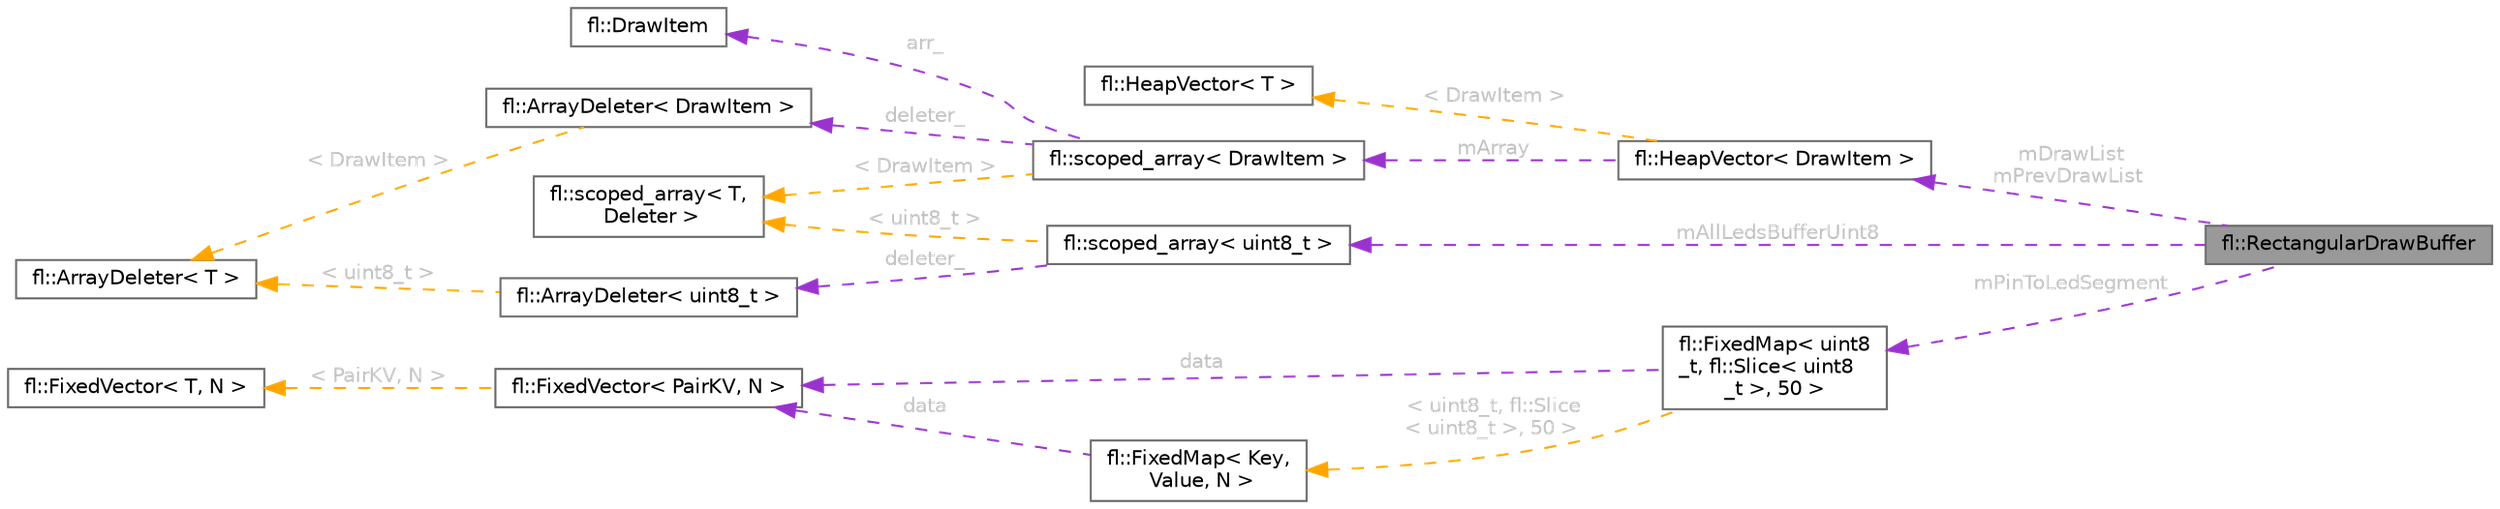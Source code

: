 digraph "fl::RectangularDrawBuffer"
{
 // LATEX_PDF_SIZE
  bgcolor="transparent";
  edge [fontname=Helvetica,fontsize=10,labelfontname=Helvetica,labelfontsize=10];
  node [fontname=Helvetica,fontsize=10,shape=box,height=0.2,width=0.4];
  rankdir="LR";
  Node1 [id="Node000001",label="fl::RectangularDrawBuffer",height=0.2,width=0.4,color="gray40", fillcolor="grey60", style="filled", fontcolor="black",tooltip=" "];
  Node2 -> Node1 [id="edge1_Node000001_Node000002",dir="back",color="darkorchid3",style="dashed",tooltip=" ",label=" mAllLedsBufferUint8",fontcolor="grey" ];
  Node2 [id="Node000002",label="fl::scoped_array\< uint8_t \>",height=0.2,width=0.4,color="gray40", fillcolor="white", style="filled",URL="$d3/d92/classfl_1_1scoped__array.html",tooltip=" "];
  Node3 -> Node2 [id="edge2_Node000002_Node000003",dir="back",color="darkorchid3",style="dashed",tooltip=" ",label=" deleter_",fontcolor="grey" ];
  Node3 [id="Node000003",label="fl::ArrayDeleter\< uint8_t \>",height=0.2,width=0.4,color="gray40", fillcolor="white", style="filled",URL="$df/db6/structfl_1_1_array_deleter.html",tooltip=" "];
  Node4 -> Node3 [id="edge3_Node000003_Node000004",dir="back",color="orange",style="dashed",tooltip=" ",label=" \< uint8_t \>",fontcolor="grey" ];
  Node4 [id="Node000004",label="fl::ArrayDeleter\< T \>",height=0.2,width=0.4,color="gray40", fillcolor="white", style="filled",URL="$df/db6/structfl_1_1_array_deleter.html",tooltip=" "];
  Node5 -> Node2 [id="edge4_Node000002_Node000005",dir="back",color="orange",style="dashed",tooltip=" ",label=" \< uint8_t \>",fontcolor="grey" ];
  Node5 [id="Node000005",label="fl::scoped_array\< T,\l Deleter \>",height=0.2,width=0.4,color="gray40", fillcolor="white", style="filled",URL="$d3/d92/classfl_1_1scoped__array.html",tooltip=" "];
  Node6 -> Node1 [id="edge5_Node000001_Node000006",dir="back",color="darkorchid3",style="dashed",tooltip=" ",label=" mPinToLedSegment",fontcolor="grey" ];
  Node6 [id="Node000006",label="fl::FixedMap\< uint8\l_t, fl::Slice\< uint8\l_t \>, 50 \>",height=0.2,width=0.4,color="gray40", fillcolor="white", style="filled",URL="$d2/df3/classfl_1_1_fixed_map.html",tooltip=" "];
  Node7 -> Node6 [id="edge6_Node000006_Node000007",dir="back",color="darkorchid3",style="dashed",tooltip=" ",label=" data",fontcolor="grey" ];
  Node7 [id="Node000007",label="fl::FixedVector\< PairKV, N \>",height=0.2,width=0.4,color="gray40", fillcolor="white", style="filled",URL="$d3/d73/classfl_1_1_fixed_vector.html",tooltip=" "];
  Node8 -> Node7 [id="edge7_Node000007_Node000008",dir="back",color="orange",style="dashed",tooltip=" ",label=" \< PairKV, N \>",fontcolor="grey" ];
  Node8 [id="Node000008",label="fl::FixedVector\< T, N \>",height=0.2,width=0.4,color="gray40", fillcolor="white", style="filled",URL="$d3/d73/classfl_1_1_fixed_vector.html",tooltip=" "];
  Node9 -> Node6 [id="edge8_Node000006_Node000009",dir="back",color="orange",style="dashed",tooltip=" ",label=" \< uint8_t, fl::Slice\l\< uint8_t \>, 50 \>",fontcolor="grey" ];
  Node9 [id="Node000009",label="fl::FixedMap\< Key,\l Value, N \>",height=0.2,width=0.4,color="gray40", fillcolor="white", style="filled",URL="$d2/df3/classfl_1_1_fixed_map.html",tooltip=" "];
  Node7 -> Node9 [id="edge9_Node000009_Node000007",dir="back",color="darkorchid3",style="dashed",tooltip=" ",label=" data",fontcolor="grey" ];
  Node10 -> Node1 [id="edge10_Node000001_Node000010",dir="back",color="darkorchid3",style="dashed",tooltip=" ",label=" mDrawList\nmPrevDrawList",fontcolor="grey" ];
  Node10 [id="Node000010",label="fl::HeapVector\< DrawItem \>",height=0.2,width=0.4,color="gray40", fillcolor="white", style="filled",URL="$db/ddd/classfl_1_1_heap_vector.html",tooltip=" "];
  Node11 -> Node10 [id="edge11_Node000010_Node000011",dir="back",color="darkorchid3",style="dashed",tooltip=" ",label=" mArray",fontcolor="grey" ];
  Node11 [id="Node000011",label="fl::scoped_array\< DrawItem \>",height=0.2,width=0.4,color="gray40", fillcolor="white", style="filled",URL="$d3/d92/classfl_1_1scoped__array.html",tooltip=" "];
  Node12 -> Node11 [id="edge12_Node000011_Node000012",dir="back",color="darkorchid3",style="dashed",tooltip=" ",label=" arr_",fontcolor="grey" ];
  Node12 [id="Node000012",label="fl::DrawItem",height=0.2,width=0.4,color="gray40", fillcolor="white", style="filled",URL="$da/d9d/structfl_1_1_draw_item.html",tooltip=" "];
  Node13 -> Node11 [id="edge13_Node000011_Node000013",dir="back",color="darkorchid3",style="dashed",tooltip=" ",label=" deleter_",fontcolor="grey" ];
  Node13 [id="Node000013",label="fl::ArrayDeleter\< DrawItem \>",height=0.2,width=0.4,color="gray40", fillcolor="white", style="filled",URL="$df/db6/structfl_1_1_array_deleter.html",tooltip=" "];
  Node4 -> Node13 [id="edge14_Node000013_Node000004",dir="back",color="orange",style="dashed",tooltip=" ",label=" \< DrawItem \>",fontcolor="grey" ];
  Node5 -> Node11 [id="edge15_Node000011_Node000005",dir="back",color="orange",style="dashed",tooltip=" ",label=" \< DrawItem \>",fontcolor="grey" ];
  Node14 -> Node10 [id="edge16_Node000010_Node000014",dir="back",color="orange",style="dashed",tooltip=" ",label=" \< DrawItem \>",fontcolor="grey" ];
  Node14 [id="Node000014",label="fl::HeapVector\< T \>",height=0.2,width=0.4,color="gray40", fillcolor="white", style="filled",URL="$db/ddd/classfl_1_1_heap_vector.html",tooltip=" "];
}
